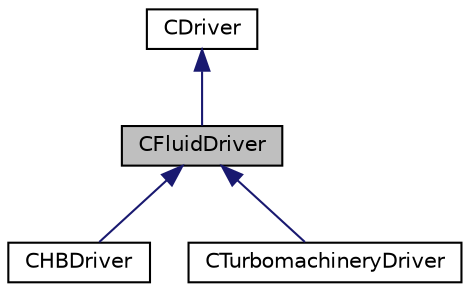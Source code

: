 digraph "CFluidDriver"
{
 // LATEX_PDF_SIZE
  edge [fontname="Helvetica",fontsize="10",labelfontname="Helvetica",labelfontsize="10"];
  node [fontname="Helvetica",fontsize="10",shape=record];
  Node1 [label="CFluidDriver",height=0.2,width=0.4,color="black", fillcolor="grey75", style="filled", fontcolor="black",tooltip="Class for driving an iteration of the physics within multiple zones."];
  Node2 -> Node1 [dir="back",color="midnightblue",fontsize="10",style="solid",fontname="Helvetica"];
  Node2 [label="CDriver",height=0.2,width=0.4,color="black", fillcolor="white", style="filled",URL="$classCDriver.html",tooltip="Parent class for driving an iteration of a single or multi-zone problem."];
  Node1 -> Node3 [dir="back",color="midnightblue",fontsize="10",style="solid",fontname="Helvetica"];
  Node3 [label="CHBDriver",height=0.2,width=0.4,color="black", fillcolor="white", style="filled",URL="$classCHBDriver.html",tooltip="Class for driving an iteration of Harmonic Balance (HB) method problem using multiple time zones."];
  Node1 -> Node4 [dir="back",color="midnightblue",fontsize="10",style="solid",fontname="Helvetica"];
  Node4 [label="CTurbomachineryDriver",height=0.2,width=0.4,color="black", fillcolor="white", style="filled",URL="$classCTurbomachineryDriver.html",tooltip="Class for driving an iteration for turbomachinery flow analysis."];
}
